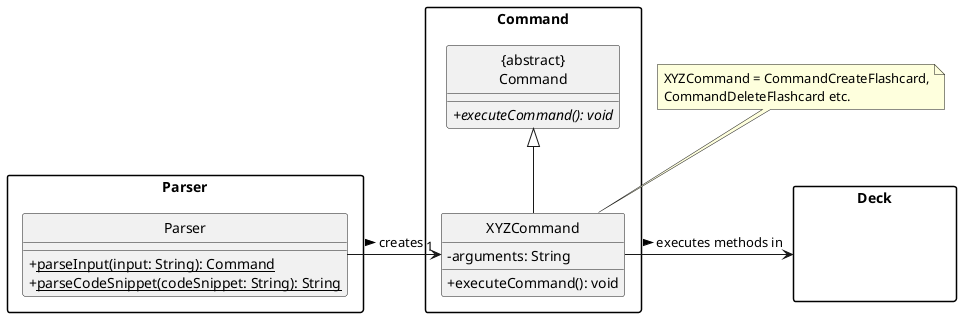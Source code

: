 @startuml

hide circle
skinparam classAttributeIconSize 0
skinparam packageStyle Rectangle

package Parser {
    class "Parser" as ParserClass {
        + <u>parseInput(input: String): Command
        + <u>parseCodeSnippet(codeSnippet: String): String
    }
}

package Command {
    class "{abstract}\nCommand" as CommandClass {
        + executeCommand(): void {abstract}
    }

    class XYZCommand {
        - arguments: String
        + executeCommand(): void
    }
}

package Deck {
    Class HiddenModel #FFFFFF
    hide HiddenModel
}

ParserClass -> "1"XYZCommand:creates >
XYZCommand -up-|> CommandClass

XYZCommand -> Deck: executes methods in >

note top of XYZCommand
  XYZCommand = CommandCreateFlashcard,
  CommandDeleteFlashcard etc.
end note
@enduml